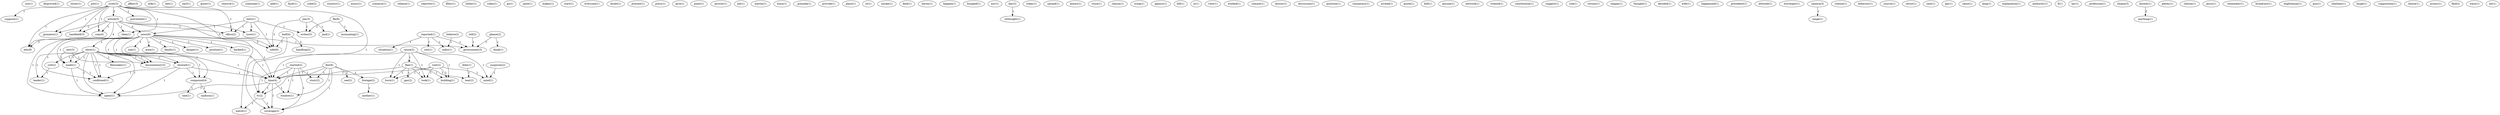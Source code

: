 digraph G {
  sou [ label="sou(1)" ];
  disproved [ label="disproved(1)" ];
  tower [ label="tower(1)" ];
  pitt [ label="pitt(1)" ];
  scott [ label="scott(3)" ];
  suppose [ label="suppose(1)" ];
  article [ label="article(5)" ];
  guinness [ label="guinness(1)" ];
  edu [ label="edu(8)" ];
  idbsu [ label="idbsu(2)" ];
  handheld [ label="handheld(3)" ];
  prevented [ label="prevented(1)" ];
  com [ label="com(4)" ];
  tv [ label="tv(2)" ];
  clem [ label="clem(1)" ];
  watch [ label="watch(1)" ];
  affair [ label="affair(3)" ];
  show [ label="show(1)" ];
  filmmaker [ label="filmmaker(1)" ];
  cult [ label="cult(2)" ];
  showed [ label="showed(1)" ];
  leader [ label="leader(1)" ];
  compound [ label="compound(4)" ];
  time [ label="time(4)" ];
  made [ label="made(1)" ];
  spent [ label="spent(1)" ];
  confirmed [ label="confirmed(1)" ];
  documentary [ label="documentary(3)" ];
  mlk [ label="mlk(1)" ];
  bet [ label="bet(1)" ];
  earl [ label="earl(1)" ];
  gozer [ label="gozer(1)" ];
  remove [ label="remove(1)" ];
  someone [ label="someone(1)" ];
  cause [ label="cause(2)" ];
  flee [ label="flee(1)" ];
  building [ label="building(1)" ];
  took [ label="took(1)" ];
  burn [ label="burn(1)" ];
  mind [ label="mind(1)" ];
  add [ label="add(1)" ];
  fault [ label="fault(1)" ];
  cube [ label="cube(2)" ];
  country [ label="country(1)" ];
  music [ label="music(1)" ];
  gas [ label="gas(2)" ];
  tear [ label="tear(2)" ];
  scenario [ label="scenario(1)" ];
  reported [ label="reported(1)" ];
  site [ label="site(1)" ];
  radio [ label="radio(1)" ];
  situation [ label="situation(1)" ];
  government [ label="government(3)" ];
  release [ label="release(1)" ];
  news [ label="news(6)" ];
  rynw [ label="rynw(1)" ];
  udel [ label="udel(6)" ];
  root [ label="root(2)" ];
  reporter [ label="reporter(1)" ];
  filter [ label="filter(1)" ];
  betz [ label="betz(1)" ];
  writes [ label="writes(5)" ];
  luther [ label="luther(1)" ];
  video [ label="video(1)" ];
  sue [ label="sue(1)" ];
  area [ label="area(1)" ];
  show [ label="show(1)" ];
  family [ label="family(1)" ];
  danger [ label="danger(1)" ];
  position [ label="position(1)" ];
  backed [ label="backed(1)" ];
  go [ label="go(1)" ];
  spite [ label="spite(1)" ];
  makes [ label="makes(1)" ];
  start [ label="start(1)" ];
  everyone [ label="everyone(1)" ];
  doubt [ label="doubt(1)" ];
  present [ label="present(1)" ];
  started [ label="started(2)" ];
  coverage [ label="coverage(2)" ];
  story [ label="story(2)" ];
  window [ label="window(1)" ];
  press [ label="press(1)" ];
  give [ label="give(1)" ];
  please [ label="please(2)" ];
  think [ label="think(1)" ];
  point [ label="point(1)" ];
  answer [ label="answer(1)" ];
  eat [ label="eat(1)" ];
  martin [ label="martin(1)" ];
  wasn [ label="wasn(1)" ];
  grenada [ label="grenada(1)" ];
  provide [ label="provide(1)" ];
  place [ label="place(1)" ];
  fire [ label="fire(6)" ];
  footage [ label="footage(2)" ];
  see [ label="see(2)" ];
  re [ label="re(1)" ];
  smoke [ label="smoke(1)" ];
  feed [ label="feed(1)" ];
  haven [ label="haven(1)" ];
  happen [ label="happen(1)" ];
  bungled [ label="bungled(1)" ];
  nov [ label="nov(1)" ];
  day [ label="day(2)" ];
  rethought [ label="rethought(1)" ];
  today [ label="today(1)" ];
  spread [ label="spread(1)" ];
  uniform [ label="uniform(1)" ];
  rate [ label="rate(1)" ];
  knows [ label="knows(1)" ];
  voice [ label="voice(1)" ];
  reason [ label="reason(1)" ];
  troop [ label="troop(1)" ];
  agency [ label="agency(1)" ];
  bill [ label="bill(1)" ];
  iz [ label="iz(1)" ];
  view [ label="view(1)" ];
  worked [ label="worked(1)" ];
  commit [ label="commit(1)" ];
  lawyer [ label="lawyer(1)" ];
  discussion [ label="discussion(1)" ];
  question [ label="question(1)" ];
  conspiracy [ label="conspiracy(1)" ];
  invited [ label="invited(1)" ];
  didn [ label="didn(1)" ];
  batf [ label="batf(4)" ];
  handling [ label="handling(2)" ];
  quote [ label="quote(1)" ];
  hell [ label="hell(1)" ];
  anyone [ label="anyone(1)" ];
  network [ label="network(1)" ];
  suspicion [ label="suspicion(2)" ];
  treated [ label="treated(1)" ];
  constitution [ label="constitution(1)" ];
  suggest [ label="suggest(1)" ];
  risk [ label="risk(1)" ];
  vernon [ label="vernon(1)" ];
  reagan [ label="reagan(1)" ];
  thought [ label="thought(1)" ];
  jim [ label="jim(3)" ];
  jmd [ label="jmd(1)" ];
  decided [ label="decided(1)" ];
  wife [ label="wife(1)" ];
  believe [ label="believe(2)" ];
  happenned [ label="happenned(1)" ];
  saw [ label="saw(3)" ];
  precedent [ label="precedent(1)" ];
  attitude [ label="attitude(1)" ];
  worshiper [ label="worshiper(1)" ];
  camera [ label="camera(3)" ];
  range [ label="range(1)" ];
  station [ label="station(1)" ];
  behavior [ label="behavior(1)" ];
  source [ label="source(1)" ];
  christ [ label="christ(1)" ];
  sent [ label="sent(1)" ];
  apr [ label="apr(1)" ];
  came [ label="came(1)" ];
  king [ label="king(1)" ];
  explanation [ label="explanation(1)" ];
  authority [ label="authority(1)" ];
  ll [ label="ll(1)" ];
  lay [ label="lay(1)" ];
  profession [ label="profession(1)" ];
  chopin [ label="chopin(3)" ];
  koresh [ label="koresh(1)" ];
  anything [ label="anything(1)" ];
  plenty [ label="plenty(1)" ];
  tell [ label="tell(2)" ];
  clinton [ label="clinton(1)" ];
  jesus [ label="jesus(1)" ];
  remember [ label="remember(1)" ];
  broadcast [ label="broadcast(1)" ];
  englishman [ label="englishman(1)" ];
  gun [ label="gun(1)" ];
  chatham [ label="chatham(1)" ];
  laugh [ label="laugh(1)" ];
  supposition [ label="supposition(1)" ];
  choice [ label="choice(1)" ];
  access [ label="access(1)" ];
  mother [ label="mother(1)" ];
  fbi [ label="fbi(8)" ];
  insinuating [ label="insinuating(1)" ];
  find [ label="find(2)" ];
  waco [ label="waco(1)" ];
  set [ label="set(1)" ];
  scott -> suppose [ label="1" ];
  scott -> article [ label="2" ];
  scott -> guinness [ label="1" ];
  scott -> edu [ label="1" ];
  scott -> idbsu [ label="1" ];
  scott -> handheld [ label="1" ];
  scott -> prevented [ label="1" ];
  scott -> com [ label="1" ];
  scott -> tv [ label="1" ];
  scott -> clem [ label="1" ];
  scott -> watch [ label="1" ];
  show -> filmmaker [ label="1" ];
  show -> cult [ label="1" ];
  show -> showed [ label="1" ];
  show -> leader [ label="1" ];
  show -> compound [ label="1" ];
  show -> time [ label="1" ];
  show -> made [ label="1" ];
  show -> spent [ label="1" ];
  show -> confirmed [ label="1" ];
  show -> documentary [ label="1" ];
  cause -> flee [ label="1" ];
  cause -> building [ label="1" ];
  cause -> took [ label="1" ];
  cause -> burn [ label="1" ];
  cause -> time [ label="1" ];
  cause -> mind [ label="1" ];
  flee -> building [ label="1" ];
  flee -> took [ label="1" ];
  flee -> burn [ label="1" ];
  flee -> gas [ label="1" ];
  flee -> time [ label="1" ];
  flee -> tear [ label="1" ];
  reported -> site [ label="1" ];
  reported -> radio [ label="1" ];
  reported -> situation [ label="1" ];
  reported -> government [ label="1" ];
  cult -> leader [ label="1" ];
  article -> guinness [ label="1" ];
  article -> news [ label="3" ];
  article -> edu [ label="4" ];
  article -> rynw [ label="1" ];
  article -> idbsu [ label="1" ];
  article -> handheld [ label="1" ];
  article -> com [ label="1" ];
  article -> udel [ label="3" ];
  article -> clem [ label="1" ];
  root -> building [ label="1" ];
  root -> took [ label="1" ];
  root -> burn [ label="1" ];
  root -> time [ label="1" ];
  root -> mind [ label="1" ];
  betz -> news [ label="1" ];
  betz -> rynw [ label="1" ];
  betz -> idbsu [ label="1" ];
  betz -> udel [ label="1" ];
  betz -> writes [ label="1" ];
  news -> showed [ label="1" ];
  news -> sue [ label="1" ];
  news -> edu [ label="3" ];
  news -> area [ label="1" ];
  news -> compound [ label="1" ];
  news -> show [ label="1" ];
  news -> time [ label="1" ];
  news -> family [ label="1" ];
  news -> made [ label="1" ];
  news -> spent [ label="1" ];
  news -> confirmed [ label="1" ];
  news -> udel [ label="3" ];
  news -> documentary [ label="1" ];
  news -> danger [ label="1" ];
  news -> position [ label="1" ];
  news -> backed [ label="1" ];
  news -> government [ label="1" ];
  started -> time [ label="1" ];
  started -> tv [ label="1" ];
  started -> coverage [ label="1" ];
  started -> story [ label="1" ];
  started -> window [ label="1" ];
  showed -> compound [ label="1" ];
  showed -> time [ label="1" ];
  showed -> spent [ label="1" ];
  showed -> confirmed [ label="1" ];
  please -> think [ label="1" ];
  please -> government [ label="1" ];
  fire -> time [ label="1" ];
  fire -> tv [ label="1" ];
  fire -> coverage [ label="1" ];
  fire -> story [ label="1" ];
  fire -> window [ label="1" ];
  fire -> footage [ label="1" ];
  fire -> see [ label="2" ];
  day -> rethought [ label="1" ];
  compound -> uniform [ label="1" ];
  compound -> rate [ label="1" ];
  show -> time [ label="1" ];
  show -> made [ label="1" ];
  show -> spent [ label="1" ];
  show -> confirmed [ label="1" ];
  show -> documentary [ label="1" ];
  time -> tv [ label="1" ];
  time -> spent [ label="1" ];
  time -> coverage [ label="1" ];
  time -> window [ label="1" ];
  didn -> tear [ label="1" ];
  batf -> udel [ label="1" ];
  batf -> coverage [ label="1" ];
  batf -> handling [ label="2" ];
  tv -> coverage [ label="1" ];
  tv -> watch [ label="1" ];
  suspicion -> mind [ label="1" ];
  jim -> jmd [ label="1" ];
  jim -> udel [ label="2" ];
  jim -> writes [ label="1" ];
  believe -> radio [ label="1" ];
  saw -> made [ label="1" ];
  saw -> documentary [ label="1" ];
  camera -> range [ label="1" ];
  made -> spent [ label="1" ];
  made -> confirmed [ label="1" ];
  koresh -> anything [ label="2" ];
  tell -> government [ label="1" ];
  footage -> mother [ label="1" ];
  fbi -> insinuating [ label="1" ];
  fbi -> writes [ label="1" ];
}
